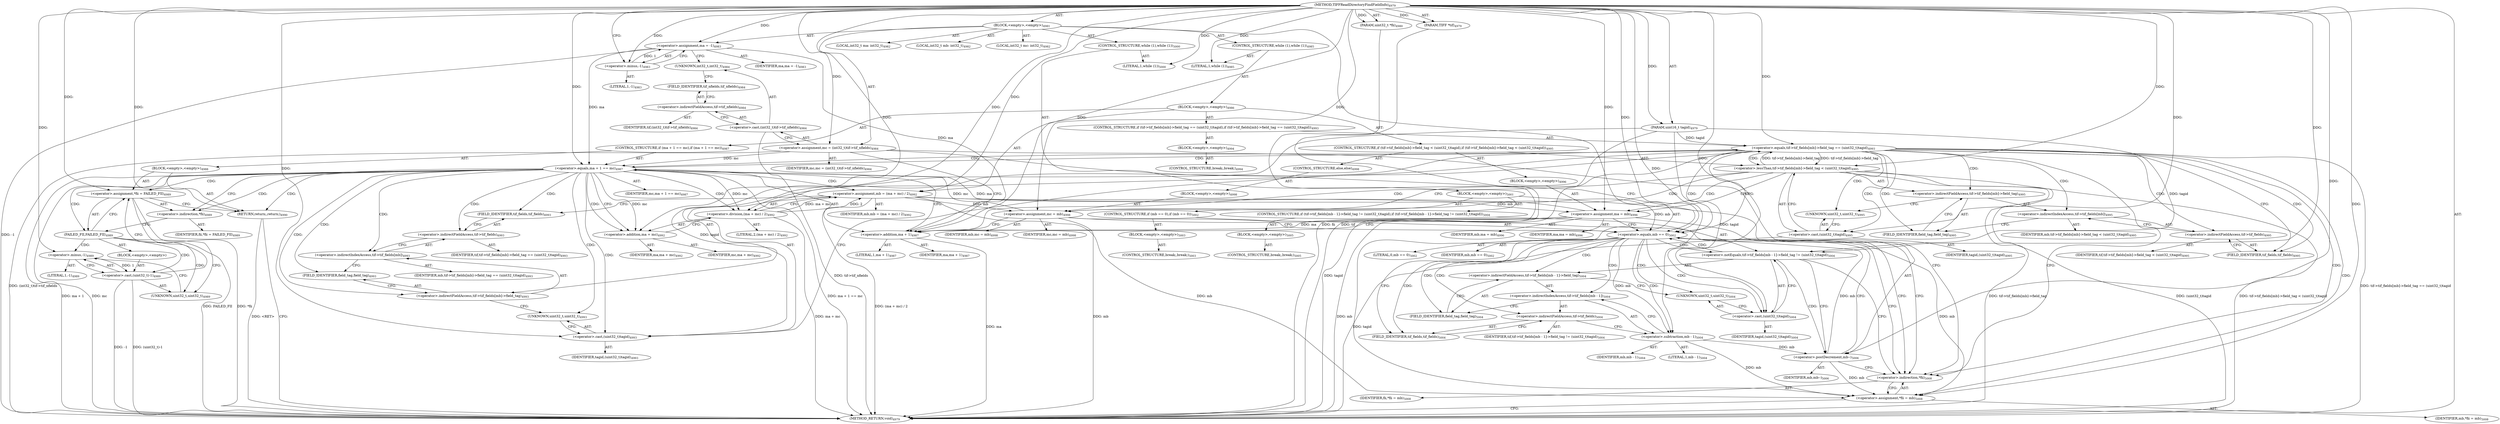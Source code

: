 digraph "TIFFReadDirectoryFindFieldInfo" {  
"90693" [label = <(METHOD,TIFFReadDirectoryFindFieldInfo)<SUB>4979</SUB>> ]
"90694" [label = <(PARAM,TIFF *tif)<SUB>4979</SUB>> ]
"90695" [label = <(PARAM,uint16_t tagid)<SUB>4979</SUB>> ]
"90696" [label = <(PARAM,uint32_t *fii)<SUB>4980</SUB>> ]
"90697" [label = <(BLOCK,&lt;empty&gt;,&lt;empty&gt;)<SUB>4981</SUB>> ]
"90698" [label = <(LOCAL,int32_t ma: int32_t)<SUB>4982</SUB>> ]
"90699" [label = <(LOCAL,int32_t mb: int32_t)<SUB>4982</SUB>> ]
"90700" [label = <(LOCAL,int32_t mc: int32_t)<SUB>4982</SUB>> ]
"90701" [label = <(&lt;operator&gt;.assignment,ma = -1)<SUB>4983</SUB>> ]
"90702" [label = <(IDENTIFIER,ma,ma = -1)<SUB>4983</SUB>> ]
"90703" [label = <(&lt;operator&gt;.minus,-1)<SUB>4983</SUB>> ]
"90704" [label = <(LITERAL,1,-1)<SUB>4983</SUB>> ]
"90705" [label = <(&lt;operator&gt;.assignment,mc = (int32_t)tif-&gt;tif_nfields)<SUB>4984</SUB>> ]
"90706" [label = <(IDENTIFIER,mc,mc = (int32_t)tif-&gt;tif_nfields)<SUB>4984</SUB>> ]
"90707" [label = <(&lt;operator&gt;.cast,(int32_t)tif-&gt;tif_nfields)<SUB>4984</SUB>> ]
"90708" [label = <(UNKNOWN,int32_t,int32_t)<SUB>4984</SUB>> ]
"90709" [label = <(&lt;operator&gt;.indirectFieldAccess,tif-&gt;tif_nfields)<SUB>4984</SUB>> ]
"90710" [label = <(IDENTIFIER,tif,(int32_t)tif-&gt;tif_nfields)<SUB>4984</SUB>> ]
"90711" [label = <(FIELD_IDENTIFIER,tif_nfields,tif_nfields)<SUB>4984</SUB>> ]
"90712" [label = <(CONTROL_STRUCTURE,while (1),while (1))<SUB>4985</SUB>> ]
"90713" [label = <(LITERAL,1,while (1))<SUB>4985</SUB>> ]
"90714" [label = <(BLOCK,&lt;empty&gt;,&lt;empty&gt;)<SUB>4986</SUB>> ]
"90715" [label = <(CONTROL_STRUCTURE,if (ma + 1 == mc),if (ma + 1 == mc))<SUB>4987</SUB>> ]
"90716" [label = <(&lt;operator&gt;.equals,ma + 1 == mc)<SUB>4987</SUB>> ]
"90717" [label = <(&lt;operator&gt;.addition,ma + 1)<SUB>4987</SUB>> ]
"90718" [label = <(IDENTIFIER,ma,ma + 1)<SUB>4987</SUB>> ]
"90719" [label = <(LITERAL,1,ma + 1)<SUB>4987</SUB>> ]
"90720" [label = <(IDENTIFIER,mc,ma + 1 == mc)<SUB>4987</SUB>> ]
"90721" [label = <(BLOCK,&lt;empty&gt;,&lt;empty&gt;)<SUB>4988</SUB>> ]
"90722" [label = <(&lt;operator&gt;.assignment,*fii = FAILED_FII)<SUB>4989</SUB>> ]
"90723" [label = <(&lt;operator&gt;.indirection,*fii)<SUB>4989</SUB>> ]
"90724" [label = <(IDENTIFIER,fii,*fii = FAILED_FII)<SUB>4989</SUB>> ]
"90725" [label = <(FAILED_FII,FAILED_FII)<SUB>4989</SUB>> ]
"90726" [label = <(BLOCK,&lt;empty&gt;,&lt;empty&gt;)> ]
"90727" [label = <(&lt;operator&gt;.cast,(uint32_t)-1)<SUB>4989</SUB>> ]
"90728" [label = <(UNKNOWN,uint32_t,uint32_t)<SUB>4989</SUB>> ]
"90729" [label = <(&lt;operator&gt;.minus,-1)<SUB>4989</SUB>> ]
"90730" [label = <(LITERAL,1,-1)<SUB>4989</SUB>> ]
"90731" [label = <(RETURN,return;,return;)<SUB>4990</SUB>> ]
"90732" [label = <(&lt;operator&gt;.assignment,mb = (ma + mc) / 2)<SUB>4992</SUB>> ]
"90733" [label = <(IDENTIFIER,mb,mb = (ma + mc) / 2)<SUB>4992</SUB>> ]
"90734" [label = <(&lt;operator&gt;.division,(ma + mc) / 2)<SUB>4992</SUB>> ]
"90735" [label = <(&lt;operator&gt;.addition,ma + mc)<SUB>4992</SUB>> ]
"90736" [label = <(IDENTIFIER,ma,ma + mc)<SUB>4992</SUB>> ]
"90737" [label = <(IDENTIFIER,mc,ma + mc)<SUB>4992</SUB>> ]
"90738" [label = <(LITERAL,2,(ma + mc) / 2)<SUB>4992</SUB>> ]
"90739" [label = <(CONTROL_STRUCTURE,if (tif-&gt;tif_fields[mb]-&gt;field_tag == (uint32_t)tagid),if (tif-&gt;tif_fields[mb]-&gt;field_tag == (uint32_t)tagid))<SUB>4993</SUB>> ]
"90740" [label = <(&lt;operator&gt;.equals,tif-&gt;tif_fields[mb]-&gt;field_tag == (uint32_t)tagid)<SUB>4993</SUB>> ]
"90741" [label = <(&lt;operator&gt;.indirectFieldAccess,tif-&gt;tif_fields[mb]-&gt;field_tag)<SUB>4993</SUB>> ]
"90742" [label = <(&lt;operator&gt;.indirectIndexAccess,tif-&gt;tif_fields[mb])<SUB>4993</SUB>> ]
"90743" [label = <(&lt;operator&gt;.indirectFieldAccess,tif-&gt;tif_fields)<SUB>4993</SUB>> ]
"90744" [label = <(IDENTIFIER,tif,tif-&gt;tif_fields[mb]-&gt;field_tag == (uint32_t)tagid)<SUB>4993</SUB>> ]
"90745" [label = <(FIELD_IDENTIFIER,tif_fields,tif_fields)<SUB>4993</SUB>> ]
"90746" [label = <(IDENTIFIER,mb,tif-&gt;tif_fields[mb]-&gt;field_tag == (uint32_t)tagid)<SUB>4993</SUB>> ]
"90747" [label = <(FIELD_IDENTIFIER,field_tag,field_tag)<SUB>4993</SUB>> ]
"90748" [label = <(&lt;operator&gt;.cast,(uint32_t)tagid)<SUB>4993</SUB>> ]
"90749" [label = <(UNKNOWN,uint32_t,uint32_t)<SUB>4993</SUB>> ]
"90750" [label = <(IDENTIFIER,tagid,(uint32_t)tagid)<SUB>4993</SUB>> ]
"90751" [label = <(BLOCK,&lt;empty&gt;,&lt;empty&gt;)<SUB>4994</SUB>> ]
"90752" [label = <(CONTROL_STRUCTURE,break;,break;)<SUB>4994</SUB>> ]
"90753" [label = <(CONTROL_STRUCTURE,if (tif-&gt;tif_fields[mb]-&gt;field_tag &lt; (uint32_t)tagid),if (tif-&gt;tif_fields[mb]-&gt;field_tag &lt; (uint32_t)tagid))<SUB>4995</SUB>> ]
"90754" [label = <(&lt;operator&gt;.lessThan,tif-&gt;tif_fields[mb]-&gt;field_tag &lt; (uint32_t)tagid)<SUB>4995</SUB>> ]
"90755" [label = <(&lt;operator&gt;.indirectFieldAccess,tif-&gt;tif_fields[mb]-&gt;field_tag)<SUB>4995</SUB>> ]
"90756" [label = <(&lt;operator&gt;.indirectIndexAccess,tif-&gt;tif_fields[mb])<SUB>4995</SUB>> ]
"90757" [label = <(&lt;operator&gt;.indirectFieldAccess,tif-&gt;tif_fields)<SUB>4995</SUB>> ]
"90758" [label = <(IDENTIFIER,tif,tif-&gt;tif_fields[mb]-&gt;field_tag &lt; (uint32_t)tagid)<SUB>4995</SUB>> ]
"90759" [label = <(FIELD_IDENTIFIER,tif_fields,tif_fields)<SUB>4995</SUB>> ]
"90760" [label = <(IDENTIFIER,mb,tif-&gt;tif_fields[mb]-&gt;field_tag &lt; (uint32_t)tagid)<SUB>4995</SUB>> ]
"90761" [label = <(FIELD_IDENTIFIER,field_tag,field_tag)<SUB>4995</SUB>> ]
"90762" [label = <(&lt;operator&gt;.cast,(uint32_t)tagid)<SUB>4995</SUB>> ]
"90763" [label = <(UNKNOWN,uint32_t,uint32_t)<SUB>4995</SUB>> ]
"90764" [label = <(IDENTIFIER,tagid,(uint32_t)tagid)<SUB>4995</SUB>> ]
"90765" [label = <(BLOCK,&lt;empty&gt;,&lt;empty&gt;)<SUB>4996</SUB>> ]
"90766" [label = <(&lt;operator&gt;.assignment,ma = mb)<SUB>4996</SUB>> ]
"90767" [label = <(IDENTIFIER,ma,ma = mb)<SUB>4996</SUB>> ]
"90768" [label = <(IDENTIFIER,mb,ma = mb)<SUB>4996</SUB>> ]
"90769" [label = <(CONTROL_STRUCTURE,else,else)<SUB>4998</SUB>> ]
"90770" [label = <(BLOCK,&lt;empty&gt;,&lt;empty&gt;)<SUB>4998</SUB>> ]
"90771" [label = <(&lt;operator&gt;.assignment,mc = mb)<SUB>4998</SUB>> ]
"90772" [label = <(IDENTIFIER,mc,mc = mb)<SUB>4998</SUB>> ]
"90773" [label = <(IDENTIFIER,mb,mc = mb)<SUB>4998</SUB>> ]
"90774" [label = <(CONTROL_STRUCTURE,while (1),while (1))<SUB>5000</SUB>> ]
"90775" [label = <(LITERAL,1,while (1))<SUB>5000</SUB>> ]
"90776" [label = <(BLOCK,&lt;empty&gt;,&lt;empty&gt;)<SUB>5001</SUB>> ]
"90777" [label = <(CONTROL_STRUCTURE,if (mb == 0),if (mb == 0))<SUB>5002</SUB>> ]
"90778" [label = <(&lt;operator&gt;.equals,mb == 0)<SUB>5002</SUB>> ]
"90779" [label = <(IDENTIFIER,mb,mb == 0)<SUB>5002</SUB>> ]
"90780" [label = <(LITERAL,0,mb == 0)<SUB>5002</SUB>> ]
"90781" [label = <(BLOCK,&lt;empty&gt;,&lt;empty&gt;)<SUB>5003</SUB>> ]
"90782" [label = <(CONTROL_STRUCTURE,break;,break;)<SUB>5003</SUB>> ]
"90783" [label = <(CONTROL_STRUCTURE,if (tif-&gt;tif_fields[mb - 1]-&gt;field_tag != (uint32_t)tagid),if (tif-&gt;tif_fields[mb - 1]-&gt;field_tag != (uint32_t)tagid))<SUB>5004</SUB>> ]
"90784" [label = <(&lt;operator&gt;.notEquals,tif-&gt;tif_fields[mb - 1]-&gt;field_tag != (uint32_t)tagid)<SUB>5004</SUB>> ]
"90785" [label = <(&lt;operator&gt;.indirectFieldAccess,tif-&gt;tif_fields[mb - 1]-&gt;field_tag)<SUB>5004</SUB>> ]
"90786" [label = <(&lt;operator&gt;.indirectIndexAccess,tif-&gt;tif_fields[mb - 1])<SUB>5004</SUB>> ]
"90787" [label = <(&lt;operator&gt;.indirectFieldAccess,tif-&gt;tif_fields)<SUB>5004</SUB>> ]
"90788" [label = <(IDENTIFIER,tif,tif-&gt;tif_fields[mb - 1]-&gt;field_tag != (uint32_t)tagid)<SUB>5004</SUB>> ]
"90789" [label = <(FIELD_IDENTIFIER,tif_fields,tif_fields)<SUB>5004</SUB>> ]
"90790" [label = <(&lt;operator&gt;.subtraction,mb - 1)<SUB>5004</SUB>> ]
"90791" [label = <(IDENTIFIER,mb,mb - 1)<SUB>5004</SUB>> ]
"90792" [label = <(LITERAL,1,mb - 1)<SUB>5004</SUB>> ]
"90793" [label = <(FIELD_IDENTIFIER,field_tag,field_tag)<SUB>5004</SUB>> ]
"90794" [label = <(&lt;operator&gt;.cast,(uint32_t)tagid)<SUB>5004</SUB>> ]
"90795" [label = <(UNKNOWN,uint32_t,uint32_t)<SUB>5004</SUB>> ]
"90796" [label = <(IDENTIFIER,tagid,(uint32_t)tagid)<SUB>5004</SUB>> ]
"90797" [label = <(BLOCK,&lt;empty&gt;,&lt;empty&gt;)<SUB>5005</SUB>> ]
"90798" [label = <(CONTROL_STRUCTURE,break;,break;)<SUB>5005</SUB>> ]
"90799" [label = <(&lt;operator&gt;.postDecrement,mb--)<SUB>5006</SUB>> ]
"90800" [label = <(IDENTIFIER,mb,mb--)<SUB>5006</SUB>> ]
"90801" [label = <(&lt;operator&gt;.assignment,*fii = mb)<SUB>5008</SUB>> ]
"90802" [label = <(&lt;operator&gt;.indirection,*fii)<SUB>5008</SUB>> ]
"90803" [label = <(IDENTIFIER,fii,*fii = mb)<SUB>5008</SUB>> ]
"90804" [label = <(IDENTIFIER,mb,*fii = mb)<SUB>5008</SUB>> ]
"90805" [label = <(METHOD_RETURN,void)<SUB>4979</SUB>> ]
  "90693" -> "90694"  [ label = "AST: "] 
  "90693" -> "90695"  [ label = "AST: "] 
  "90693" -> "90696"  [ label = "AST: "] 
  "90693" -> "90697"  [ label = "AST: "] 
  "90693" -> "90805"  [ label = "AST: "] 
  "90697" -> "90698"  [ label = "AST: "] 
  "90697" -> "90699"  [ label = "AST: "] 
  "90697" -> "90700"  [ label = "AST: "] 
  "90697" -> "90701"  [ label = "AST: "] 
  "90697" -> "90705"  [ label = "AST: "] 
  "90697" -> "90712"  [ label = "AST: "] 
  "90697" -> "90774"  [ label = "AST: "] 
  "90697" -> "90801"  [ label = "AST: "] 
  "90701" -> "90702"  [ label = "AST: "] 
  "90701" -> "90703"  [ label = "AST: "] 
  "90703" -> "90704"  [ label = "AST: "] 
  "90705" -> "90706"  [ label = "AST: "] 
  "90705" -> "90707"  [ label = "AST: "] 
  "90707" -> "90708"  [ label = "AST: "] 
  "90707" -> "90709"  [ label = "AST: "] 
  "90709" -> "90710"  [ label = "AST: "] 
  "90709" -> "90711"  [ label = "AST: "] 
  "90712" -> "90713"  [ label = "AST: "] 
  "90712" -> "90714"  [ label = "AST: "] 
  "90714" -> "90715"  [ label = "AST: "] 
  "90714" -> "90732"  [ label = "AST: "] 
  "90714" -> "90739"  [ label = "AST: "] 
  "90714" -> "90753"  [ label = "AST: "] 
  "90715" -> "90716"  [ label = "AST: "] 
  "90715" -> "90721"  [ label = "AST: "] 
  "90716" -> "90717"  [ label = "AST: "] 
  "90716" -> "90720"  [ label = "AST: "] 
  "90717" -> "90718"  [ label = "AST: "] 
  "90717" -> "90719"  [ label = "AST: "] 
  "90721" -> "90722"  [ label = "AST: "] 
  "90721" -> "90731"  [ label = "AST: "] 
  "90722" -> "90723"  [ label = "AST: "] 
  "90722" -> "90725"  [ label = "AST: "] 
  "90723" -> "90724"  [ label = "AST: "] 
  "90725" -> "90726"  [ label = "AST: "] 
  "90726" -> "90727"  [ label = "AST: "] 
  "90727" -> "90728"  [ label = "AST: "] 
  "90727" -> "90729"  [ label = "AST: "] 
  "90729" -> "90730"  [ label = "AST: "] 
  "90732" -> "90733"  [ label = "AST: "] 
  "90732" -> "90734"  [ label = "AST: "] 
  "90734" -> "90735"  [ label = "AST: "] 
  "90734" -> "90738"  [ label = "AST: "] 
  "90735" -> "90736"  [ label = "AST: "] 
  "90735" -> "90737"  [ label = "AST: "] 
  "90739" -> "90740"  [ label = "AST: "] 
  "90739" -> "90751"  [ label = "AST: "] 
  "90740" -> "90741"  [ label = "AST: "] 
  "90740" -> "90748"  [ label = "AST: "] 
  "90741" -> "90742"  [ label = "AST: "] 
  "90741" -> "90747"  [ label = "AST: "] 
  "90742" -> "90743"  [ label = "AST: "] 
  "90742" -> "90746"  [ label = "AST: "] 
  "90743" -> "90744"  [ label = "AST: "] 
  "90743" -> "90745"  [ label = "AST: "] 
  "90748" -> "90749"  [ label = "AST: "] 
  "90748" -> "90750"  [ label = "AST: "] 
  "90751" -> "90752"  [ label = "AST: "] 
  "90753" -> "90754"  [ label = "AST: "] 
  "90753" -> "90765"  [ label = "AST: "] 
  "90753" -> "90769"  [ label = "AST: "] 
  "90754" -> "90755"  [ label = "AST: "] 
  "90754" -> "90762"  [ label = "AST: "] 
  "90755" -> "90756"  [ label = "AST: "] 
  "90755" -> "90761"  [ label = "AST: "] 
  "90756" -> "90757"  [ label = "AST: "] 
  "90756" -> "90760"  [ label = "AST: "] 
  "90757" -> "90758"  [ label = "AST: "] 
  "90757" -> "90759"  [ label = "AST: "] 
  "90762" -> "90763"  [ label = "AST: "] 
  "90762" -> "90764"  [ label = "AST: "] 
  "90765" -> "90766"  [ label = "AST: "] 
  "90766" -> "90767"  [ label = "AST: "] 
  "90766" -> "90768"  [ label = "AST: "] 
  "90769" -> "90770"  [ label = "AST: "] 
  "90770" -> "90771"  [ label = "AST: "] 
  "90771" -> "90772"  [ label = "AST: "] 
  "90771" -> "90773"  [ label = "AST: "] 
  "90774" -> "90775"  [ label = "AST: "] 
  "90774" -> "90776"  [ label = "AST: "] 
  "90776" -> "90777"  [ label = "AST: "] 
  "90776" -> "90783"  [ label = "AST: "] 
  "90776" -> "90799"  [ label = "AST: "] 
  "90777" -> "90778"  [ label = "AST: "] 
  "90777" -> "90781"  [ label = "AST: "] 
  "90778" -> "90779"  [ label = "AST: "] 
  "90778" -> "90780"  [ label = "AST: "] 
  "90781" -> "90782"  [ label = "AST: "] 
  "90783" -> "90784"  [ label = "AST: "] 
  "90783" -> "90797"  [ label = "AST: "] 
  "90784" -> "90785"  [ label = "AST: "] 
  "90784" -> "90794"  [ label = "AST: "] 
  "90785" -> "90786"  [ label = "AST: "] 
  "90785" -> "90793"  [ label = "AST: "] 
  "90786" -> "90787"  [ label = "AST: "] 
  "90786" -> "90790"  [ label = "AST: "] 
  "90787" -> "90788"  [ label = "AST: "] 
  "90787" -> "90789"  [ label = "AST: "] 
  "90790" -> "90791"  [ label = "AST: "] 
  "90790" -> "90792"  [ label = "AST: "] 
  "90794" -> "90795"  [ label = "AST: "] 
  "90794" -> "90796"  [ label = "AST: "] 
  "90797" -> "90798"  [ label = "AST: "] 
  "90799" -> "90800"  [ label = "AST: "] 
  "90801" -> "90802"  [ label = "AST: "] 
  "90801" -> "90804"  [ label = "AST: "] 
  "90802" -> "90803"  [ label = "AST: "] 
  "90701" -> "90708"  [ label = "CFG: "] 
  "90705" -> "90717"  [ label = "CFG: "] 
  "90705" -> "90778"  [ label = "CFG: "] 
  "90705" -> "90802"  [ label = "CFG: "] 
  "90801" -> "90805"  [ label = "CFG: "] 
  "90703" -> "90701"  [ label = "CFG: "] 
  "90707" -> "90705"  [ label = "CFG: "] 
  "90802" -> "90801"  [ label = "CFG: "] 
  "90708" -> "90711"  [ label = "CFG: "] 
  "90709" -> "90707"  [ label = "CFG: "] 
  "90732" -> "90745"  [ label = "CFG: "] 
  "90799" -> "90778"  [ label = "CFG: "] 
  "90799" -> "90802"  [ label = "CFG: "] 
  "90711" -> "90709"  [ label = "CFG: "] 
  "90716" -> "90723"  [ label = "CFG: "] 
  "90716" -> "90735"  [ label = "CFG: "] 
  "90734" -> "90732"  [ label = "CFG: "] 
  "90740" -> "90778"  [ label = "CFG: "] 
  "90740" -> "90802"  [ label = "CFG: "] 
  "90740" -> "90759"  [ label = "CFG: "] 
  "90754" -> "90766"  [ label = "CFG: "] 
  "90754" -> "90771"  [ label = "CFG: "] 
  "90778" -> "90802"  [ label = "CFG: "] 
  "90778" -> "90789"  [ label = "CFG: "] 
  "90784" -> "90802"  [ label = "CFG: "] 
  "90784" -> "90799"  [ label = "CFG: "] 
  "90717" -> "90716"  [ label = "CFG: "] 
  "90722" -> "90731"  [ label = "CFG: "] 
  "90731" -> "90805"  [ label = "CFG: "] 
  "90735" -> "90734"  [ label = "CFG: "] 
  "90741" -> "90749"  [ label = "CFG: "] 
  "90748" -> "90740"  [ label = "CFG: "] 
  "90755" -> "90763"  [ label = "CFG: "] 
  "90762" -> "90754"  [ label = "CFG: "] 
  "90766" -> "90717"  [ label = "CFG: "] 
  "90766" -> "90778"  [ label = "CFG: "] 
  "90766" -> "90802"  [ label = "CFG: "] 
  "90785" -> "90795"  [ label = "CFG: "] 
  "90794" -> "90784"  [ label = "CFG: "] 
  "90723" -> "90725"  [ label = "CFG: "] 
  "90725" -> "90728"  [ label = "CFG: "] 
  "90725" -> "90722"  [ label = "CFG: "] 
  "90742" -> "90747"  [ label = "CFG: "] 
  "90747" -> "90741"  [ label = "CFG: "] 
  "90749" -> "90748"  [ label = "CFG: "] 
  "90756" -> "90761"  [ label = "CFG: "] 
  "90761" -> "90755"  [ label = "CFG: "] 
  "90763" -> "90762"  [ label = "CFG: "] 
  "90771" -> "90717"  [ label = "CFG: "] 
  "90771" -> "90778"  [ label = "CFG: "] 
  "90771" -> "90802"  [ label = "CFG: "] 
  "90786" -> "90793"  [ label = "CFG: "] 
  "90793" -> "90785"  [ label = "CFG: "] 
  "90795" -> "90794"  [ label = "CFG: "] 
  "90743" -> "90742"  [ label = "CFG: "] 
  "90757" -> "90756"  [ label = "CFG: "] 
  "90787" -> "90790"  [ label = "CFG: "] 
  "90790" -> "90786"  [ label = "CFG: "] 
  "90727" -> "90722"  [ label = "CFG: "] 
  "90745" -> "90743"  [ label = "CFG: "] 
  "90759" -> "90757"  [ label = "CFG: "] 
  "90789" -> "90787"  [ label = "CFG: "] 
  "90728" -> "90729"  [ label = "CFG: "] 
  "90729" -> "90727"  [ label = "CFG: "] 
  "90693" -> "90703"  [ label = "CFG: "] 
  "90731" -> "90805"  [ label = "DDG: &lt;RET&gt;"] 
  "90694" -> "90805"  [ label = "DDG: tif"] 
  "90695" -> "90805"  [ label = "DDG: tagid"] 
  "90696" -> "90805"  [ label = "DDG: fii"] 
  "90701" -> "90805"  [ label = "DDG: -1"] 
  "90707" -> "90805"  [ label = "DDG: tif-&gt;tif_nfields"] 
  "90705" -> "90805"  [ label = "DDG: (int32_t)tif-&gt;tif_nfields"] 
  "90717" -> "90805"  [ label = "DDG: ma"] 
  "90716" -> "90805"  [ label = "DDG: ma + 1"] 
  "90716" -> "90805"  [ label = "DDG: mc"] 
  "90716" -> "90805"  [ label = "DDG: ma + 1 == mc"] 
  "90734" -> "90805"  [ label = "DDG: ma + mc"] 
  "90732" -> "90805"  [ label = "DDG: (ma + mc) / 2"] 
  "90740" -> "90805"  [ label = "DDG: tif-&gt;tif_fields[mb]-&gt;field_tag == (uint32_t)tagid"] 
  "90754" -> "90805"  [ label = "DDG: tif-&gt;tif_fields[mb]-&gt;field_tag"] 
  "90762" -> "90805"  [ label = "DDG: tagid"] 
  "90754" -> "90805"  [ label = "DDG: (uint32_t)tagid"] 
  "90754" -> "90805"  [ label = "DDG: tif-&gt;tif_fields[mb]-&gt;field_tag &lt; (uint32_t)tagid"] 
  "90771" -> "90805"  [ label = "DDG: mb"] 
  "90766" -> "90805"  [ label = "DDG: mb"] 
  "90722" -> "90805"  [ label = "DDG: *fii"] 
  "90722" -> "90805"  [ label = "DDG: FAILED_FII"] 
  "90727" -> "90805"  [ label = "DDG: -1"] 
  "90727" -> "90805"  [ label = "DDG: (uint32_t)-1"] 
  "90693" -> "90694"  [ label = "DDG: "] 
  "90693" -> "90695"  [ label = "DDG: "] 
  "90693" -> "90696"  [ label = "DDG: "] 
  "90703" -> "90701"  [ label = "DDG: 1"] 
  "90732" -> "90801"  [ label = "DDG: mb"] 
  "90778" -> "90801"  [ label = "DDG: mb"] 
  "90790" -> "90801"  [ label = "DDG: mb"] 
  "90799" -> "90801"  [ label = "DDG: mb"] 
  "90693" -> "90801"  [ label = "DDG: "] 
  "90693" -> "90701"  [ label = "DDG: "] 
  "90693" -> "90705"  [ label = "DDG: "] 
  "90693" -> "90713"  [ label = "DDG: "] 
  "90693" -> "90775"  [ label = "DDG: "] 
  "90693" -> "90703"  [ label = "DDG: "] 
  "90734" -> "90732"  [ label = "DDG: ma + mc"] 
  "90734" -> "90732"  [ label = "DDG: 2"] 
  "90693" -> "90732"  [ label = "DDG: "] 
  "90790" -> "90799"  [ label = "DDG: mb"] 
  "90693" -> "90799"  [ label = "DDG: "] 
  "90701" -> "90716"  [ label = "DDG: ma"] 
  "90766" -> "90716"  [ label = "DDG: ma"] 
  "90693" -> "90716"  [ label = "DDG: "] 
  "90705" -> "90716"  [ label = "DDG: mc"] 
  "90771" -> "90716"  [ label = "DDG: mc"] 
  "90693" -> "90722"  [ label = "DDG: "] 
  "90693" -> "90731"  [ label = "DDG: "] 
  "90693" -> "90734"  [ label = "DDG: "] 
  "90716" -> "90734"  [ label = "DDG: mc"] 
  "90754" -> "90740"  [ label = "DDG: tif-&gt;tif_fields[mb]-&gt;field_tag"] 
  "90695" -> "90740"  [ label = "DDG: tagid"] 
  "90693" -> "90740"  [ label = "DDG: "] 
  "90740" -> "90754"  [ label = "DDG: tif-&gt;tif_fields[mb]-&gt;field_tag"] 
  "90693" -> "90754"  [ label = "DDG: "] 
  "90732" -> "90766"  [ label = "DDG: mb"] 
  "90693" -> "90766"  [ label = "DDG: "] 
  "90732" -> "90778"  [ label = "DDG: mb"] 
  "90799" -> "90778"  [ label = "DDG: mb"] 
  "90693" -> "90778"  [ label = "DDG: "] 
  "90695" -> "90784"  [ label = "DDG: tagid"] 
  "90693" -> "90784"  [ label = "DDG: "] 
  "90701" -> "90717"  [ label = "DDG: ma"] 
  "90766" -> "90717"  [ label = "DDG: ma"] 
  "90693" -> "90717"  [ label = "DDG: "] 
  "90693" -> "90735"  [ label = "DDG: "] 
  "90716" -> "90735"  [ label = "DDG: mc"] 
  "90695" -> "90748"  [ label = "DDG: tagid"] 
  "90693" -> "90748"  [ label = "DDG: "] 
  "90693" -> "90762"  [ label = "DDG: "] 
  "90732" -> "90771"  [ label = "DDG: mb"] 
  "90693" -> "90771"  [ label = "DDG: "] 
  "90695" -> "90794"  [ label = "DDG: tagid"] 
  "90693" -> "90794"  [ label = "DDG: "] 
  "90729" -> "90727"  [ label = "DDG: 1"] 
  "90778" -> "90790"  [ label = "DDG: mb"] 
  "90693" -> "90790"  [ label = "DDG: "] 
  "90693" -> "90729"  [ label = "DDG: "] 
  "90716" -> "90734"  [ label = "CDG: "] 
  "90716" -> "90740"  [ label = "CDG: "] 
  "90716" -> "90748"  [ label = "CDG: "] 
  "90716" -> "90725"  [ label = "CDG: "] 
  "90716" -> "90745"  [ label = "CDG: "] 
  "90716" -> "90731"  [ label = "CDG: "] 
  "90716" -> "90723"  [ label = "CDG: "] 
  "90716" -> "90742"  [ label = "CDG: "] 
  "90716" -> "90747"  [ label = "CDG: "] 
  "90716" -> "90732"  [ label = "CDG: "] 
  "90716" -> "90749"  [ label = "CDG: "] 
  "90716" -> "90741"  [ label = "CDG: "] 
  "90716" -> "90743"  [ label = "CDG: "] 
  "90716" -> "90735"  [ label = "CDG: "] 
  "90716" -> "90722"  [ label = "CDG: "] 
  "90740" -> "90763"  [ label = "CDG: "] 
  "90740" -> "90756"  [ label = "CDG: "] 
  "90740" -> "90762"  [ label = "CDG: "] 
  "90740" -> "90757"  [ label = "CDG: "] 
  "90740" -> "90802"  [ label = "CDG: "] 
  "90740" -> "90761"  [ label = "CDG: "] 
  "90740" -> "90755"  [ label = "CDG: "] 
  "90740" -> "90759"  [ label = "CDG: "] 
  "90740" -> "90801"  [ label = "CDG: "] 
  "90740" -> "90754"  [ label = "CDG: "] 
  "90740" -> "90716"  [ label = "CDG: "] 
  "90740" -> "90717"  [ label = "CDG: "] 
  "90740" -> "90778"  [ label = "CDG: "] 
  "90754" -> "90771"  [ label = "CDG: "] 
  "90754" -> "90766"  [ label = "CDG: "] 
  "90778" -> "90795"  [ label = "CDG: "] 
  "90778" -> "90787"  [ label = "CDG: "] 
  "90778" -> "90785"  [ label = "CDG: "] 
  "90778" -> "90789"  [ label = "CDG: "] 
  "90778" -> "90794"  [ label = "CDG: "] 
  "90778" -> "90786"  [ label = "CDG: "] 
  "90778" -> "90793"  [ label = "CDG: "] 
  "90778" -> "90784"  [ label = "CDG: "] 
  "90778" -> "90790"  [ label = "CDG: "] 
  "90784" -> "90799"  [ label = "CDG: "] 
  "90784" -> "90778"  [ label = "CDG: "] 
  "90725" -> "90727"  [ label = "CDG: "] 
  "90725" -> "90728"  [ label = "CDG: "] 
  "90725" -> "90729"  [ label = "CDG: "] 
}

